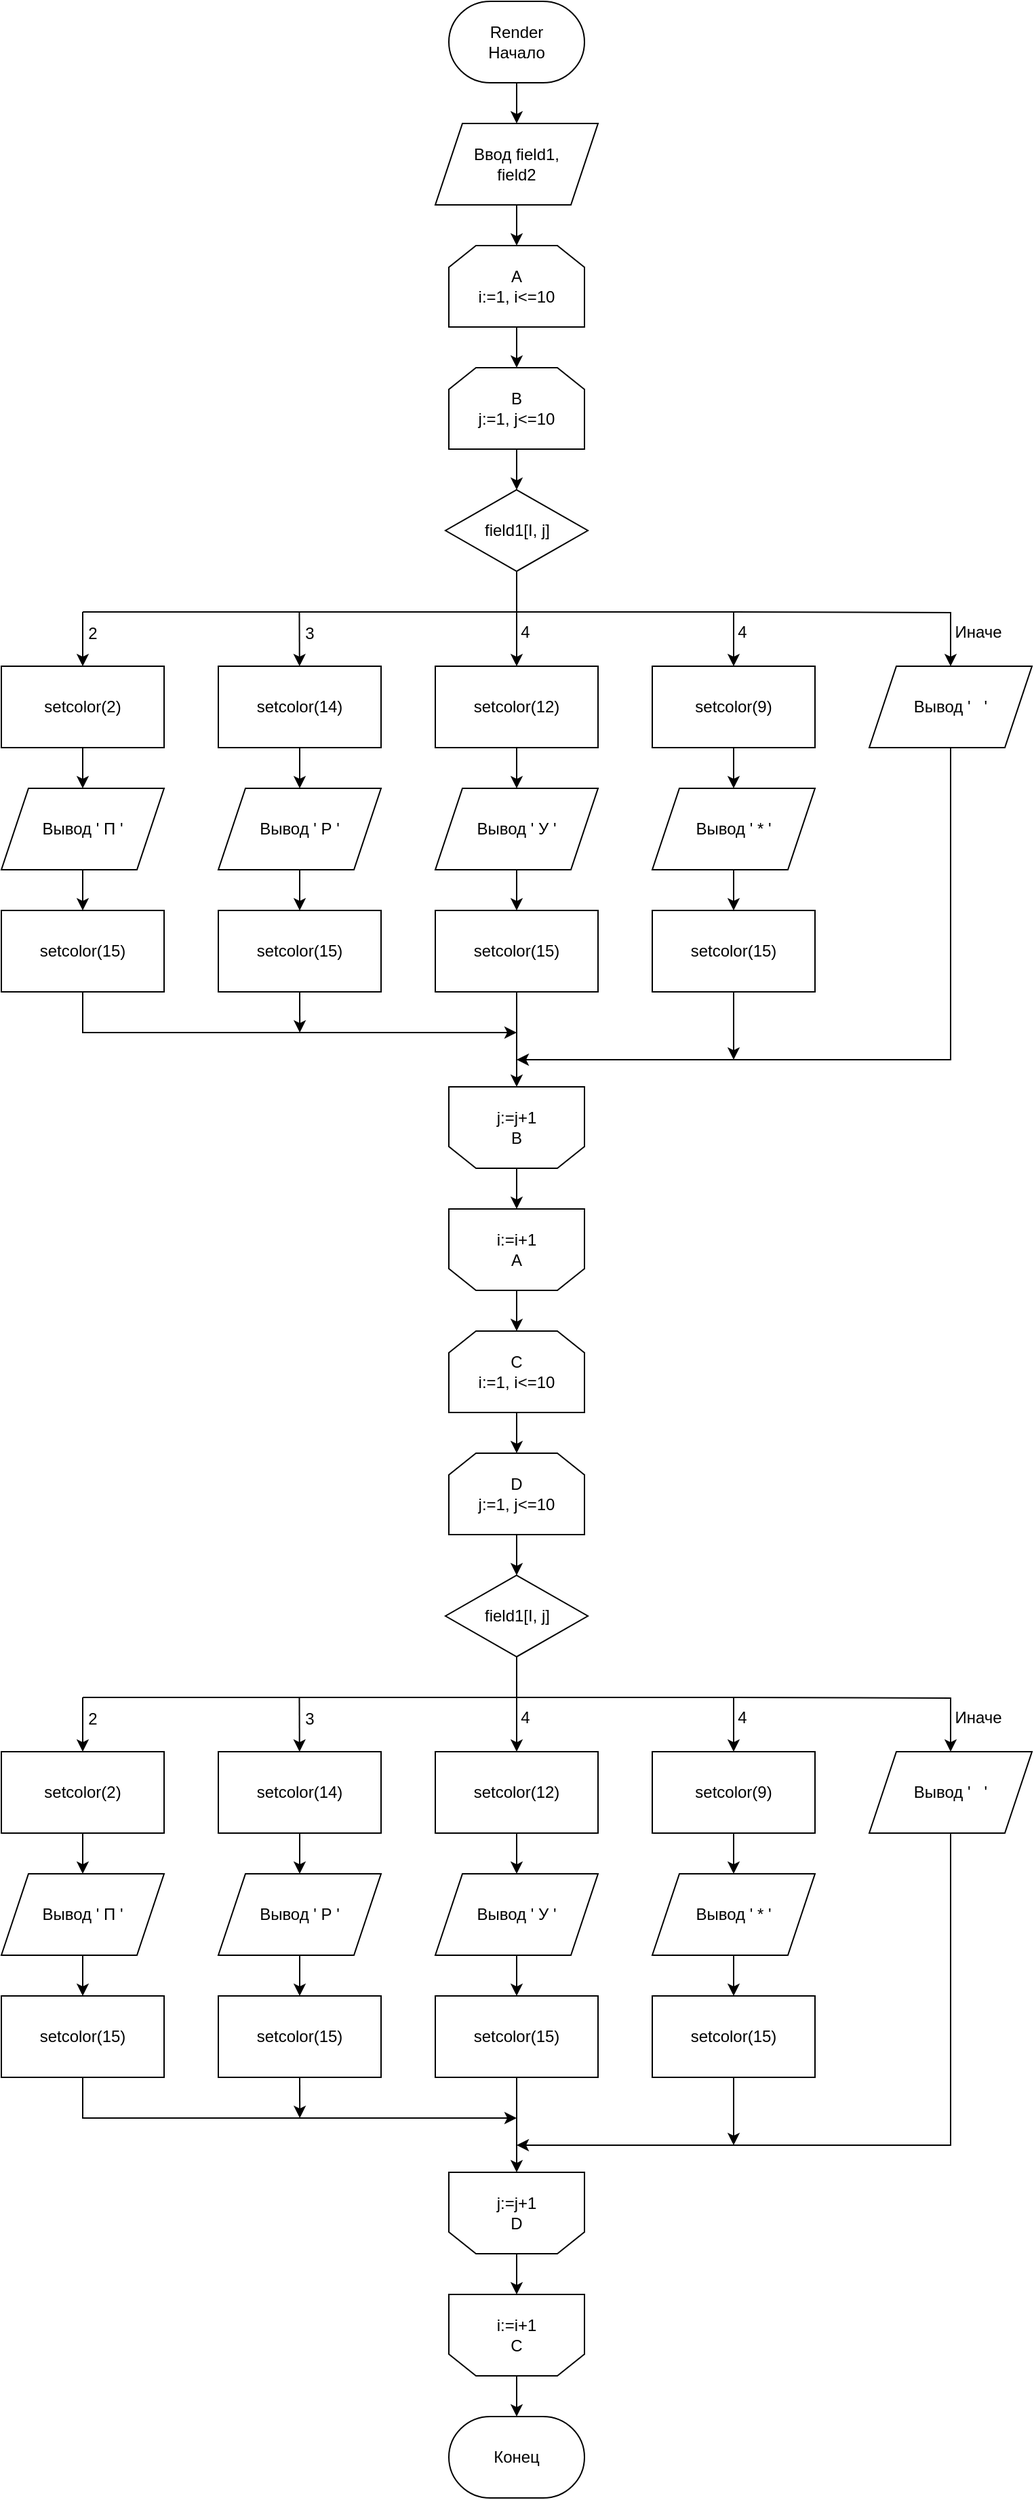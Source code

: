 <mxfile version="20.2.3" type="device"><diagram id="dwxxEaNDXLqbiwQoOP1-" name="Страница 1"><mxGraphModel dx="1913" dy="2364" grid="1" gridSize="10" guides="1" tooltips="1" connect="1" arrows="1" fold="1" page="1" pageScale="1" pageWidth="827" pageHeight="1169" math="0" shadow="0"><root><mxCell id="0"/><mxCell id="1" parent="0"/><mxCell id="Abu3HKm86i8jLZRZq93d-64" value="" style="edgeStyle=orthogonalEdgeStyle;rounded=0;orthogonalLoop=1;jettySize=auto;html=1;" edge="1" parent="1" source="Abu3HKm86i8jLZRZq93d-1" target="Abu3HKm86i8jLZRZq93d-63"><mxGeometry relative="1" as="geometry"/></mxCell><mxCell id="Abu3HKm86i8jLZRZq93d-1" value="Render&lt;br&gt;Начало" style="strokeWidth=1;html=1;shape=mxgraph.flowchart.terminator;whiteSpace=wrap;" vertex="1" parent="1"><mxGeometry x="330" y="-70" width="100" height="60" as="geometry"/></mxCell><mxCell id="Abu3HKm86i8jLZRZq93d-7" value="" style="edgeStyle=orthogonalEdgeStyle;rounded=0;orthogonalLoop=1;jettySize=auto;html=1;" edge="1" parent="1" source="Abu3HKm86i8jLZRZq93d-4" target="Abu3HKm86i8jLZRZq93d-6"><mxGeometry relative="1" as="geometry"/></mxCell><mxCell id="Abu3HKm86i8jLZRZq93d-4" value="A&lt;br&gt;i:=1, i&amp;lt;=10" style="shape=loopLimit;whiteSpace=wrap;html=1;strokeWidth=1;" vertex="1" parent="1"><mxGeometry x="330" y="110" width="100" height="60" as="geometry"/></mxCell><mxCell id="Abu3HKm86i8jLZRZq93d-9" value="" style="edgeStyle=orthogonalEdgeStyle;rounded=0;orthogonalLoop=1;jettySize=auto;html=1;" edge="1" parent="1" source="Abu3HKm86i8jLZRZq93d-6" target="Abu3HKm86i8jLZRZq93d-8"><mxGeometry relative="1" as="geometry"/></mxCell><mxCell id="Abu3HKm86i8jLZRZq93d-6" value="B&lt;br&gt;j:=1, j&amp;lt;=10" style="shape=loopLimit;whiteSpace=wrap;html=1;strokeWidth=1;" vertex="1" parent="1"><mxGeometry x="330" y="200" width="100" height="60" as="geometry"/></mxCell><mxCell id="Abu3HKm86i8jLZRZq93d-8" value="field1[I, j]" style="rhombus;whiteSpace=wrap;html=1;strokeWidth=1;" vertex="1" parent="1"><mxGeometry x="327.5" y="290" width="105" height="60" as="geometry"/></mxCell><mxCell id="Abu3HKm86i8jLZRZq93d-29" value="" style="edgeStyle=orthogonalEdgeStyle;rounded=0;orthogonalLoop=1;jettySize=auto;html=1;" edge="1" parent="1" source="Abu3HKm86i8jLZRZq93d-10" target="Abu3HKm86i8jLZRZq93d-23"><mxGeometry relative="1" as="geometry"/></mxCell><mxCell id="Abu3HKm86i8jLZRZq93d-10" value="setcolor(2)" style="rounded=0;whiteSpace=wrap;html=1;strokeWidth=1;" vertex="1" parent="1"><mxGeometry y="420" width="120" height="60" as="geometry"/></mxCell><mxCell id="Abu3HKm86i8jLZRZq93d-31" value="" style="edgeStyle=orthogonalEdgeStyle;rounded=0;orthogonalLoop=1;jettySize=auto;html=1;" edge="1" parent="1" source="Abu3HKm86i8jLZRZq93d-11" target="Abu3HKm86i8jLZRZq93d-24"><mxGeometry relative="1" as="geometry"/></mxCell><mxCell id="Abu3HKm86i8jLZRZq93d-11" value="setcolor(14)" style="rounded=0;whiteSpace=wrap;html=1;strokeWidth=1;" vertex="1" parent="1"><mxGeometry x="160" y="420" width="120" height="60" as="geometry"/></mxCell><mxCell id="Abu3HKm86i8jLZRZq93d-33" value="" style="edgeStyle=orthogonalEdgeStyle;rounded=0;orthogonalLoop=1;jettySize=auto;html=1;" edge="1" parent="1" source="Abu3HKm86i8jLZRZq93d-12" target="Abu3HKm86i8jLZRZq93d-25"><mxGeometry relative="1" as="geometry"/></mxCell><mxCell id="Abu3HKm86i8jLZRZq93d-12" value="setcolor(12)" style="rounded=0;whiteSpace=wrap;html=1;strokeWidth=1;" vertex="1" parent="1"><mxGeometry x="320" y="420" width="120" height="60" as="geometry"/></mxCell><mxCell id="Abu3HKm86i8jLZRZq93d-14" value="" style="endArrow=none;html=1;rounded=0;" edge="1" parent="1"><mxGeometry width="50" height="50" relative="1" as="geometry"><mxPoint x="60" y="380" as="sourcePoint"/><mxPoint x="540" y="380" as="targetPoint"/></mxGeometry></mxCell><mxCell id="Abu3HKm86i8jLZRZq93d-15" value="" style="endArrow=classic;html=1;rounded=0;entryX=0.5;entryY=0;entryDx=0;entryDy=0;" edge="1" parent="1" target="Abu3HKm86i8jLZRZq93d-10"><mxGeometry width="50" height="50" relative="1" as="geometry"><mxPoint x="60" y="380" as="sourcePoint"/><mxPoint x="80" y="410" as="targetPoint"/></mxGeometry></mxCell><mxCell id="Abu3HKm86i8jLZRZq93d-16" value="" style="endArrow=classic;html=1;rounded=0;" edge="1" parent="1" target="Abu3HKm86i8jLZRZq93d-11"><mxGeometry width="50" height="50" relative="1" as="geometry"><mxPoint x="219.75" y="380" as="sourcePoint"/><mxPoint x="219.75" y="420" as="targetPoint"/></mxGeometry></mxCell><mxCell id="Abu3HKm86i8jLZRZq93d-17" value="" style="endArrow=classic;html=1;rounded=0;entryX=0.5;entryY=0;entryDx=0;entryDy=0;" edge="1" parent="1" target="Abu3HKm86i8jLZRZq93d-12"><mxGeometry width="50" height="50" relative="1" as="geometry"><mxPoint x="380" y="380" as="sourcePoint"/><mxPoint x="390.143" y="420" as="targetPoint"/></mxGeometry></mxCell><mxCell id="Abu3HKm86i8jLZRZq93d-18" value="" style="endArrow=none;html=1;rounded=0;entryX=0.5;entryY=1;entryDx=0;entryDy=0;" edge="1" parent="1" target="Abu3HKm86i8jLZRZq93d-8"><mxGeometry width="50" height="50" relative="1" as="geometry"><mxPoint x="380" y="380" as="sourcePoint"/><mxPoint x="380" y="360" as="targetPoint"/></mxGeometry></mxCell><mxCell id="Abu3HKm86i8jLZRZq93d-20" value="" style="endArrow=classic;html=1;rounded=0;entryX=0.5;entryY=0;entryDx=0;entryDy=0;edgeStyle=orthogonalEdgeStyle;" edge="1" parent="1" target="Abu3HKm86i8jLZRZq93d-22"><mxGeometry width="50" height="50" relative="1" as="geometry"><mxPoint x="539.76" y="380" as="sourcePoint"/><mxPoint x="539.76" y="420" as="targetPoint"/></mxGeometry></mxCell><mxCell id="Abu3HKm86i8jLZRZq93d-45" style="edgeStyle=orthogonalEdgeStyle;rounded=0;orthogonalLoop=1;jettySize=auto;html=1;exitX=0.5;exitY=1;exitDx=0;exitDy=0;" edge="1" parent="1" source="Abu3HKm86i8jLZRZq93d-22"><mxGeometry relative="1" as="geometry"><mxPoint x="380" y="710" as="targetPoint"/><Array as="points"><mxPoint x="700" y="710"/></Array></mxGeometry></mxCell><mxCell id="Abu3HKm86i8jLZRZq93d-22" value="Вывод '&amp;nbsp; &amp;nbsp;'" style="shape=parallelogram;perimeter=parallelogramPerimeter;whiteSpace=wrap;html=1;fixedSize=1;strokeWidth=1;" vertex="1" parent="1"><mxGeometry x="640" y="420" width="120" height="60" as="geometry"/></mxCell><mxCell id="Abu3HKm86i8jLZRZq93d-30" value="" style="edgeStyle=orthogonalEdgeStyle;rounded=0;orthogonalLoop=1;jettySize=auto;html=1;" edge="1" parent="1" source="Abu3HKm86i8jLZRZq93d-23" target="Abu3HKm86i8jLZRZq93d-26"><mxGeometry relative="1" as="geometry"/></mxCell><mxCell id="Abu3HKm86i8jLZRZq93d-23" value="Вывод ' П '" style="shape=parallelogram;perimeter=parallelogramPerimeter;whiteSpace=wrap;html=1;fixedSize=1;strokeWidth=1;" vertex="1" parent="1"><mxGeometry y="510" width="120" height="60" as="geometry"/></mxCell><mxCell id="Abu3HKm86i8jLZRZq93d-32" value="" style="edgeStyle=orthogonalEdgeStyle;rounded=0;orthogonalLoop=1;jettySize=auto;html=1;" edge="1" parent="1" source="Abu3HKm86i8jLZRZq93d-24" target="Abu3HKm86i8jLZRZq93d-27"><mxGeometry relative="1" as="geometry"/></mxCell><mxCell id="Abu3HKm86i8jLZRZq93d-24" value="Вывод ' Р '" style="shape=parallelogram;perimeter=parallelogramPerimeter;whiteSpace=wrap;html=1;fixedSize=1;strokeWidth=1;" vertex="1" parent="1"><mxGeometry x="160" y="510" width="120" height="60" as="geometry"/></mxCell><mxCell id="Abu3HKm86i8jLZRZq93d-34" value="" style="edgeStyle=orthogonalEdgeStyle;rounded=0;orthogonalLoop=1;jettySize=auto;html=1;" edge="1" parent="1" source="Abu3HKm86i8jLZRZq93d-25" target="Abu3HKm86i8jLZRZq93d-28"><mxGeometry relative="1" as="geometry"/></mxCell><mxCell id="Abu3HKm86i8jLZRZq93d-25" value="Вывод ' У '" style="shape=parallelogram;perimeter=parallelogramPerimeter;whiteSpace=wrap;html=1;fixedSize=1;strokeWidth=1;" vertex="1" parent="1"><mxGeometry x="320" y="510" width="120" height="60" as="geometry"/></mxCell><mxCell id="Abu3HKm86i8jLZRZq93d-40" style="edgeStyle=orthogonalEdgeStyle;rounded=0;orthogonalLoop=1;jettySize=auto;html=1;exitX=0.5;exitY=1;exitDx=0;exitDy=0;" edge="1" parent="1" source="Abu3HKm86i8jLZRZq93d-26"><mxGeometry relative="1" as="geometry"><mxPoint x="380" y="690" as="targetPoint"/><Array as="points"><mxPoint x="60" y="690"/></Array></mxGeometry></mxCell><mxCell id="Abu3HKm86i8jLZRZq93d-26" value="setcolor(15)" style="rounded=0;whiteSpace=wrap;html=1;strokeWidth=1;" vertex="1" parent="1"><mxGeometry y="600" width="120" height="60" as="geometry"/></mxCell><mxCell id="Abu3HKm86i8jLZRZq93d-47" style="edgeStyle=orthogonalEdgeStyle;rounded=0;orthogonalLoop=1;jettySize=auto;html=1;exitX=0.5;exitY=1;exitDx=0;exitDy=0;" edge="1" parent="1" source="Abu3HKm86i8jLZRZq93d-27"><mxGeometry relative="1" as="geometry"><mxPoint x="220.085" y="690" as="targetPoint"/></mxGeometry></mxCell><mxCell id="Abu3HKm86i8jLZRZq93d-27" value="setcolor(15)" style="rounded=0;whiteSpace=wrap;html=1;strokeWidth=1;" vertex="1" parent="1"><mxGeometry x="160" y="600" width="120" height="60" as="geometry"/></mxCell><mxCell id="Abu3HKm86i8jLZRZq93d-46" style="edgeStyle=orthogonalEdgeStyle;rounded=0;orthogonalLoop=1;jettySize=auto;html=1;exitX=0.5;exitY=1;exitDx=0;exitDy=0;" edge="1" parent="1" source="Abu3HKm86i8jLZRZq93d-28" target="Abu3HKm86i8jLZRZq93d-39"><mxGeometry relative="1" as="geometry"><mxPoint x="380" y="700" as="targetPoint"/></mxGeometry></mxCell><mxCell id="Abu3HKm86i8jLZRZq93d-28" value="setcolor(15)" style="rounded=0;whiteSpace=wrap;html=1;strokeWidth=1;" vertex="1" parent="1"><mxGeometry x="320" y="600" width="120" height="60" as="geometry"/></mxCell><mxCell id="Abu3HKm86i8jLZRZq93d-35" value="2" style="text;html=1;align=center;verticalAlign=middle;resizable=0;points=[];autosize=1;strokeColor=none;fillColor=none;" vertex="1" parent="1"><mxGeometry x="52" y="381" width="30" height="30" as="geometry"/></mxCell><mxCell id="Abu3HKm86i8jLZRZq93d-36" value="3" style="text;html=1;align=center;verticalAlign=middle;resizable=0;points=[];autosize=1;strokeColor=none;fillColor=none;" vertex="1" parent="1"><mxGeometry x="211.5" y="381" width="30" height="30" as="geometry"/></mxCell><mxCell id="Abu3HKm86i8jLZRZq93d-37" value="4" style="text;html=1;align=center;verticalAlign=middle;resizable=0;points=[];autosize=1;strokeColor=none;fillColor=none;" vertex="1" parent="1"><mxGeometry x="371" y="380" width="30" height="30" as="geometry"/></mxCell><mxCell id="Abu3HKm86i8jLZRZq93d-38" value="Иначе" style="text;html=1;align=center;verticalAlign=middle;resizable=0;points=[];autosize=1;strokeColor=none;fillColor=none;" vertex="1" parent="1"><mxGeometry x="690" y="380" width="60" height="30" as="geometry"/></mxCell><mxCell id="Abu3HKm86i8jLZRZq93d-44" value="" style="edgeStyle=orthogonalEdgeStyle;rounded=0;orthogonalLoop=1;jettySize=auto;html=1;" edge="1" parent="1" source="Abu3HKm86i8jLZRZq93d-39" target="Abu3HKm86i8jLZRZq93d-43"><mxGeometry relative="1" as="geometry"/></mxCell><mxCell id="Abu3HKm86i8jLZRZq93d-39" value="j:=j+1&lt;br&gt;B" style="shape=loopLimit;whiteSpace=wrap;html=1;strokeWidth=1;flipV=1;" vertex="1" parent="1"><mxGeometry x="330" y="730" width="100" height="60" as="geometry"/></mxCell><mxCell id="Abu3HKm86i8jLZRZq93d-112" value="" style="edgeStyle=orthogonalEdgeStyle;rounded=0;orthogonalLoop=1;jettySize=auto;html=1;" edge="1" parent="1" source="Abu3HKm86i8jLZRZq93d-43" target="Abu3HKm86i8jLZRZq93d-67"><mxGeometry relative="1" as="geometry"/></mxCell><mxCell id="Abu3HKm86i8jLZRZq93d-43" value="i:=i+1&lt;br&gt;A" style="shape=loopLimit;whiteSpace=wrap;html=1;strokeWidth=1;flipV=1;" vertex="1" parent="1"><mxGeometry x="330" y="820" width="100" height="60" as="geometry"/></mxCell><mxCell id="Abu3HKm86i8jLZRZq93d-48" value="Конец" style="strokeWidth=1;html=1;shape=mxgraph.flowchart.terminator;whiteSpace=wrap;" vertex="1" parent="1"><mxGeometry x="330" y="1710" width="100" height="60" as="geometry"/></mxCell><mxCell id="Abu3HKm86i8jLZRZq93d-55" value="" style="edgeStyle=orthogonalEdgeStyle;rounded=0;orthogonalLoop=1;jettySize=auto;html=1;" edge="1" source="Abu3HKm86i8jLZRZq93d-56" target="Abu3HKm86i8jLZRZq93d-59" parent="1"><mxGeometry relative="1" as="geometry"/></mxCell><mxCell id="Abu3HKm86i8jLZRZq93d-56" value="setcolor(9)" style="rounded=0;whiteSpace=wrap;html=1;strokeWidth=1;" vertex="1" parent="1"><mxGeometry x="480" y="420" width="120" height="60" as="geometry"/></mxCell><mxCell id="Abu3HKm86i8jLZRZq93d-57" value="" style="endArrow=classic;html=1;rounded=0;entryX=0.5;entryY=0;entryDx=0;entryDy=0;" edge="1" target="Abu3HKm86i8jLZRZq93d-56" parent="1"><mxGeometry width="50" height="50" relative="1" as="geometry"><mxPoint x="540" y="380" as="sourcePoint"/><mxPoint x="550.143" y="420" as="targetPoint"/></mxGeometry></mxCell><mxCell id="Abu3HKm86i8jLZRZq93d-58" value="" style="edgeStyle=orthogonalEdgeStyle;rounded=0;orthogonalLoop=1;jettySize=auto;html=1;" edge="1" source="Abu3HKm86i8jLZRZq93d-59" target="Abu3HKm86i8jLZRZq93d-60" parent="1"><mxGeometry relative="1" as="geometry"/></mxCell><mxCell id="Abu3HKm86i8jLZRZq93d-59" value="Вывод ' * '" style="shape=parallelogram;perimeter=parallelogramPerimeter;whiteSpace=wrap;html=1;fixedSize=1;strokeWidth=1;" vertex="1" parent="1"><mxGeometry x="480" y="510" width="120" height="60" as="geometry"/></mxCell><mxCell id="Abu3HKm86i8jLZRZq93d-62" style="edgeStyle=orthogonalEdgeStyle;rounded=0;orthogonalLoop=1;jettySize=auto;html=1;exitX=0.5;exitY=1;exitDx=0;exitDy=0;" edge="1" parent="1" source="Abu3HKm86i8jLZRZq93d-60"><mxGeometry relative="1" as="geometry"><mxPoint x="540" y="710" as="targetPoint"/></mxGeometry></mxCell><mxCell id="Abu3HKm86i8jLZRZq93d-60" value="setcolor(15)" style="rounded=0;whiteSpace=wrap;html=1;strokeWidth=1;" vertex="1" parent="1"><mxGeometry x="480" y="600" width="120" height="60" as="geometry"/></mxCell><mxCell id="Abu3HKm86i8jLZRZq93d-61" value="4" style="text;html=1;align=center;verticalAlign=middle;resizable=0;points=[];autosize=1;strokeColor=none;fillColor=none;" vertex="1" parent="1"><mxGeometry x="531" y="380" width="30" height="30" as="geometry"/></mxCell><mxCell id="Abu3HKm86i8jLZRZq93d-65" value="" style="edgeStyle=orthogonalEdgeStyle;rounded=0;orthogonalLoop=1;jettySize=auto;html=1;" edge="1" parent="1" source="Abu3HKm86i8jLZRZq93d-63" target="Abu3HKm86i8jLZRZq93d-4"><mxGeometry relative="1" as="geometry"/></mxCell><mxCell id="Abu3HKm86i8jLZRZq93d-63" value="Ввод&amp;nbsp;field1, &lt;br&gt;field2" style="shape=parallelogram;perimeter=parallelogramPerimeter;whiteSpace=wrap;html=1;fixedSize=1;strokeWidth=1;" vertex="1" parent="1"><mxGeometry x="320" y="20" width="120" height="60" as="geometry"/></mxCell><mxCell id="Abu3HKm86i8jLZRZq93d-66" value="" style="edgeStyle=orthogonalEdgeStyle;rounded=0;orthogonalLoop=1;jettySize=auto;html=1;" edge="1" source="Abu3HKm86i8jLZRZq93d-67" target="Abu3HKm86i8jLZRZq93d-69" parent="1"><mxGeometry relative="1" as="geometry"/></mxCell><mxCell id="Abu3HKm86i8jLZRZq93d-67" value="C&lt;br&gt;i:=1, i&amp;lt;=10" style="shape=loopLimit;whiteSpace=wrap;html=1;strokeWidth=1;" vertex="1" parent="1"><mxGeometry x="330" y="910" width="100" height="60" as="geometry"/></mxCell><mxCell id="Abu3HKm86i8jLZRZq93d-68" value="" style="edgeStyle=orthogonalEdgeStyle;rounded=0;orthogonalLoop=1;jettySize=auto;html=1;" edge="1" source="Abu3HKm86i8jLZRZq93d-69" target="Abu3HKm86i8jLZRZq93d-70" parent="1"><mxGeometry relative="1" as="geometry"/></mxCell><mxCell id="Abu3HKm86i8jLZRZq93d-69" value="D&lt;br&gt;j:=1, j&amp;lt;=10" style="shape=loopLimit;whiteSpace=wrap;html=1;strokeWidth=1;" vertex="1" parent="1"><mxGeometry x="330" y="1000" width="100" height="60" as="geometry"/></mxCell><mxCell id="Abu3HKm86i8jLZRZq93d-70" value="field1[I, j]" style="rhombus;whiteSpace=wrap;html=1;strokeWidth=1;" vertex="1" parent="1"><mxGeometry x="327.5" y="1090" width="105" height="60" as="geometry"/></mxCell><mxCell id="Abu3HKm86i8jLZRZq93d-71" value="" style="edgeStyle=orthogonalEdgeStyle;rounded=0;orthogonalLoop=1;jettySize=auto;html=1;" edge="1" source="Abu3HKm86i8jLZRZq93d-72" target="Abu3HKm86i8jLZRZq93d-86" parent="1"><mxGeometry relative="1" as="geometry"/></mxCell><mxCell id="Abu3HKm86i8jLZRZq93d-72" value="setcolor(2)" style="rounded=0;whiteSpace=wrap;html=1;strokeWidth=1;" vertex="1" parent="1"><mxGeometry y="1220" width="120" height="60" as="geometry"/></mxCell><mxCell id="Abu3HKm86i8jLZRZq93d-73" value="" style="edgeStyle=orthogonalEdgeStyle;rounded=0;orthogonalLoop=1;jettySize=auto;html=1;" edge="1" source="Abu3HKm86i8jLZRZq93d-74" target="Abu3HKm86i8jLZRZq93d-88" parent="1"><mxGeometry relative="1" as="geometry"/></mxCell><mxCell id="Abu3HKm86i8jLZRZq93d-74" value="setcolor(14)" style="rounded=0;whiteSpace=wrap;html=1;strokeWidth=1;" vertex="1" parent="1"><mxGeometry x="160" y="1220" width="120" height="60" as="geometry"/></mxCell><mxCell id="Abu3HKm86i8jLZRZq93d-75" value="" style="edgeStyle=orthogonalEdgeStyle;rounded=0;orthogonalLoop=1;jettySize=auto;html=1;" edge="1" source="Abu3HKm86i8jLZRZq93d-76" target="Abu3HKm86i8jLZRZq93d-90" parent="1"><mxGeometry relative="1" as="geometry"/></mxCell><mxCell id="Abu3HKm86i8jLZRZq93d-76" value="setcolor(12)" style="rounded=0;whiteSpace=wrap;html=1;strokeWidth=1;" vertex="1" parent="1"><mxGeometry x="320" y="1220" width="120" height="60" as="geometry"/></mxCell><mxCell id="Abu3HKm86i8jLZRZq93d-77" value="" style="endArrow=none;html=1;rounded=0;" edge="1" parent="1"><mxGeometry width="50" height="50" relative="1" as="geometry"><mxPoint x="60" y="1180.0" as="sourcePoint"/><mxPoint x="540" y="1180.0" as="targetPoint"/></mxGeometry></mxCell><mxCell id="Abu3HKm86i8jLZRZq93d-78" value="" style="endArrow=classic;html=1;rounded=0;entryX=0.5;entryY=0;entryDx=0;entryDy=0;" edge="1" target="Abu3HKm86i8jLZRZq93d-72" parent="1"><mxGeometry width="50" height="50" relative="1" as="geometry"><mxPoint x="60" y="1180.0" as="sourcePoint"/><mxPoint x="80" y="1210" as="targetPoint"/></mxGeometry></mxCell><mxCell id="Abu3HKm86i8jLZRZq93d-79" value="" style="endArrow=classic;html=1;rounded=0;" edge="1" target="Abu3HKm86i8jLZRZq93d-74" parent="1"><mxGeometry width="50" height="50" relative="1" as="geometry"><mxPoint x="219.75" y="1180.0" as="sourcePoint"/><mxPoint x="219.75" y="1220" as="targetPoint"/></mxGeometry></mxCell><mxCell id="Abu3HKm86i8jLZRZq93d-80" value="" style="endArrow=classic;html=1;rounded=0;entryX=0.5;entryY=0;entryDx=0;entryDy=0;" edge="1" target="Abu3HKm86i8jLZRZq93d-76" parent="1"><mxGeometry width="50" height="50" relative="1" as="geometry"><mxPoint x="380" y="1180.0" as="sourcePoint"/><mxPoint x="390.143" y="1220" as="targetPoint"/></mxGeometry></mxCell><mxCell id="Abu3HKm86i8jLZRZq93d-81" value="" style="endArrow=none;html=1;rounded=0;entryX=0.5;entryY=1;entryDx=0;entryDy=0;" edge="1" target="Abu3HKm86i8jLZRZq93d-70" parent="1"><mxGeometry width="50" height="50" relative="1" as="geometry"><mxPoint x="380" y="1180.0" as="sourcePoint"/><mxPoint x="380" y="1160" as="targetPoint"/></mxGeometry></mxCell><mxCell id="Abu3HKm86i8jLZRZq93d-82" value="" style="endArrow=classic;html=1;rounded=0;entryX=0.5;entryY=0;entryDx=0;entryDy=0;edgeStyle=orthogonalEdgeStyle;" edge="1" target="Abu3HKm86i8jLZRZq93d-84" parent="1"><mxGeometry width="50" height="50" relative="1" as="geometry"><mxPoint x="539.76" y="1180.0" as="sourcePoint"/><mxPoint x="539.76" y="1220" as="targetPoint"/></mxGeometry></mxCell><mxCell id="Abu3HKm86i8jLZRZq93d-83" style="edgeStyle=orthogonalEdgeStyle;rounded=0;orthogonalLoop=1;jettySize=auto;html=1;exitX=0.5;exitY=1;exitDx=0;exitDy=0;" edge="1" source="Abu3HKm86i8jLZRZq93d-84" parent="1"><mxGeometry relative="1" as="geometry"><mxPoint x="380" y="1510.0" as="targetPoint"/><Array as="points"><mxPoint x="700" y="1510"/></Array></mxGeometry></mxCell><mxCell id="Abu3HKm86i8jLZRZq93d-84" value="Вывод '&amp;nbsp; &amp;nbsp;'" style="shape=parallelogram;perimeter=parallelogramPerimeter;whiteSpace=wrap;html=1;fixedSize=1;strokeWidth=1;" vertex="1" parent="1"><mxGeometry x="640" y="1220" width="120" height="60" as="geometry"/></mxCell><mxCell id="Abu3HKm86i8jLZRZq93d-85" value="" style="edgeStyle=orthogonalEdgeStyle;rounded=0;orthogonalLoop=1;jettySize=auto;html=1;" edge="1" source="Abu3HKm86i8jLZRZq93d-86" target="Abu3HKm86i8jLZRZq93d-92" parent="1"><mxGeometry relative="1" as="geometry"/></mxCell><mxCell id="Abu3HKm86i8jLZRZq93d-86" value="Вывод ' П '" style="shape=parallelogram;perimeter=parallelogramPerimeter;whiteSpace=wrap;html=1;fixedSize=1;strokeWidth=1;" vertex="1" parent="1"><mxGeometry y="1310" width="120" height="60" as="geometry"/></mxCell><mxCell id="Abu3HKm86i8jLZRZq93d-87" value="" style="edgeStyle=orthogonalEdgeStyle;rounded=0;orthogonalLoop=1;jettySize=auto;html=1;" edge="1" source="Abu3HKm86i8jLZRZq93d-88" target="Abu3HKm86i8jLZRZq93d-94" parent="1"><mxGeometry relative="1" as="geometry"/></mxCell><mxCell id="Abu3HKm86i8jLZRZq93d-88" value="Вывод ' Р '" style="shape=parallelogram;perimeter=parallelogramPerimeter;whiteSpace=wrap;html=1;fixedSize=1;strokeWidth=1;" vertex="1" parent="1"><mxGeometry x="160" y="1310" width="120" height="60" as="geometry"/></mxCell><mxCell id="Abu3HKm86i8jLZRZq93d-89" value="" style="edgeStyle=orthogonalEdgeStyle;rounded=0;orthogonalLoop=1;jettySize=auto;html=1;" edge="1" source="Abu3HKm86i8jLZRZq93d-90" target="Abu3HKm86i8jLZRZq93d-96" parent="1"><mxGeometry relative="1" as="geometry"/></mxCell><mxCell id="Abu3HKm86i8jLZRZq93d-90" value="Вывод ' У '" style="shape=parallelogram;perimeter=parallelogramPerimeter;whiteSpace=wrap;html=1;fixedSize=1;strokeWidth=1;" vertex="1" parent="1"><mxGeometry x="320" y="1310" width="120" height="60" as="geometry"/></mxCell><mxCell id="Abu3HKm86i8jLZRZq93d-91" style="edgeStyle=orthogonalEdgeStyle;rounded=0;orthogonalLoop=1;jettySize=auto;html=1;exitX=0.5;exitY=1;exitDx=0;exitDy=0;" edge="1" source="Abu3HKm86i8jLZRZq93d-92" parent="1"><mxGeometry relative="1" as="geometry"><mxPoint x="380" y="1490.0" as="targetPoint"/><Array as="points"><mxPoint x="60" y="1490"/></Array></mxGeometry></mxCell><mxCell id="Abu3HKm86i8jLZRZq93d-92" value="setcolor(15)" style="rounded=0;whiteSpace=wrap;html=1;strokeWidth=1;" vertex="1" parent="1"><mxGeometry y="1400" width="120" height="60" as="geometry"/></mxCell><mxCell id="Abu3HKm86i8jLZRZq93d-93" style="edgeStyle=orthogonalEdgeStyle;rounded=0;orthogonalLoop=1;jettySize=auto;html=1;exitX=0.5;exitY=1;exitDx=0;exitDy=0;" edge="1" source="Abu3HKm86i8jLZRZq93d-94" parent="1"><mxGeometry relative="1" as="geometry"><mxPoint x="220.085" y="1490.0" as="targetPoint"/></mxGeometry></mxCell><mxCell id="Abu3HKm86i8jLZRZq93d-94" value="setcolor(15)" style="rounded=0;whiteSpace=wrap;html=1;strokeWidth=1;" vertex="1" parent="1"><mxGeometry x="160" y="1400" width="120" height="60" as="geometry"/></mxCell><mxCell id="Abu3HKm86i8jLZRZq93d-95" style="edgeStyle=orthogonalEdgeStyle;rounded=0;orthogonalLoop=1;jettySize=auto;html=1;exitX=0.5;exitY=1;exitDx=0;exitDy=0;" edge="1" source="Abu3HKm86i8jLZRZq93d-96" target="Abu3HKm86i8jLZRZq93d-102" parent="1"><mxGeometry relative="1" as="geometry"><mxPoint x="380" y="1500" as="targetPoint"/></mxGeometry></mxCell><mxCell id="Abu3HKm86i8jLZRZq93d-96" value="setcolor(15)" style="rounded=0;whiteSpace=wrap;html=1;strokeWidth=1;" vertex="1" parent="1"><mxGeometry x="320" y="1400" width="120" height="60" as="geometry"/></mxCell><mxCell id="Abu3HKm86i8jLZRZq93d-97" value="2" style="text;html=1;align=center;verticalAlign=middle;resizable=0;points=[];autosize=1;strokeColor=none;fillColor=none;" vertex="1" parent="1"><mxGeometry x="52" y="1181" width="30" height="30" as="geometry"/></mxCell><mxCell id="Abu3HKm86i8jLZRZq93d-98" value="3" style="text;html=1;align=center;verticalAlign=middle;resizable=0;points=[];autosize=1;strokeColor=none;fillColor=none;" vertex="1" parent="1"><mxGeometry x="211.5" y="1181" width="30" height="30" as="geometry"/></mxCell><mxCell id="Abu3HKm86i8jLZRZq93d-99" value="4" style="text;html=1;align=center;verticalAlign=middle;resizable=0;points=[];autosize=1;strokeColor=none;fillColor=none;" vertex="1" parent="1"><mxGeometry x="371" y="1180" width="30" height="30" as="geometry"/></mxCell><mxCell id="Abu3HKm86i8jLZRZq93d-100" value="Иначе" style="text;html=1;align=center;verticalAlign=middle;resizable=0;points=[];autosize=1;strokeColor=none;fillColor=none;" vertex="1" parent="1"><mxGeometry x="690" y="1180" width="60" height="30" as="geometry"/></mxCell><mxCell id="Abu3HKm86i8jLZRZq93d-101" value="" style="edgeStyle=orthogonalEdgeStyle;rounded=0;orthogonalLoop=1;jettySize=auto;html=1;" edge="1" source="Abu3HKm86i8jLZRZq93d-102" target="Abu3HKm86i8jLZRZq93d-103" parent="1"><mxGeometry relative="1" as="geometry"/></mxCell><mxCell id="Abu3HKm86i8jLZRZq93d-102" value="j:=j+1&lt;br&gt;D" style="shape=loopLimit;whiteSpace=wrap;html=1;strokeWidth=1;flipV=1;" vertex="1" parent="1"><mxGeometry x="330" y="1530" width="100" height="60" as="geometry"/></mxCell><mxCell id="Abu3HKm86i8jLZRZq93d-113" value="" style="edgeStyle=orthogonalEdgeStyle;rounded=0;orthogonalLoop=1;jettySize=auto;html=1;" edge="1" parent="1" source="Abu3HKm86i8jLZRZq93d-103" target="Abu3HKm86i8jLZRZq93d-48"><mxGeometry relative="1" as="geometry"/></mxCell><mxCell id="Abu3HKm86i8jLZRZq93d-103" value="i:=i+1&lt;br&gt;C" style="shape=loopLimit;whiteSpace=wrap;html=1;strokeWidth=1;flipV=1;" vertex="1" parent="1"><mxGeometry x="330" y="1620" width="100" height="60" as="geometry"/></mxCell><mxCell id="Abu3HKm86i8jLZRZq93d-104" value="" style="edgeStyle=orthogonalEdgeStyle;rounded=0;orthogonalLoop=1;jettySize=auto;html=1;" edge="1" source="Abu3HKm86i8jLZRZq93d-105" target="Abu3HKm86i8jLZRZq93d-108" parent="1"><mxGeometry relative="1" as="geometry"/></mxCell><mxCell id="Abu3HKm86i8jLZRZq93d-105" value="setcolor(9)" style="rounded=0;whiteSpace=wrap;html=1;strokeWidth=1;" vertex="1" parent="1"><mxGeometry x="480" y="1220" width="120" height="60" as="geometry"/></mxCell><mxCell id="Abu3HKm86i8jLZRZq93d-106" value="" style="endArrow=classic;html=1;rounded=0;entryX=0.5;entryY=0;entryDx=0;entryDy=0;" edge="1" target="Abu3HKm86i8jLZRZq93d-105" parent="1"><mxGeometry width="50" height="50" relative="1" as="geometry"><mxPoint x="540" y="1180.0" as="sourcePoint"/><mxPoint x="550.143" y="1220" as="targetPoint"/></mxGeometry></mxCell><mxCell id="Abu3HKm86i8jLZRZq93d-107" value="" style="edgeStyle=orthogonalEdgeStyle;rounded=0;orthogonalLoop=1;jettySize=auto;html=1;" edge="1" source="Abu3HKm86i8jLZRZq93d-108" target="Abu3HKm86i8jLZRZq93d-110" parent="1"><mxGeometry relative="1" as="geometry"/></mxCell><mxCell id="Abu3HKm86i8jLZRZq93d-108" value="Вывод ' * '" style="shape=parallelogram;perimeter=parallelogramPerimeter;whiteSpace=wrap;html=1;fixedSize=1;strokeWidth=1;" vertex="1" parent="1"><mxGeometry x="480" y="1310" width="120" height="60" as="geometry"/></mxCell><mxCell id="Abu3HKm86i8jLZRZq93d-109" style="edgeStyle=orthogonalEdgeStyle;rounded=0;orthogonalLoop=1;jettySize=auto;html=1;exitX=0.5;exitY=1;exitDx=0;exitDy=0;" edge="1" source="Abu3HKm86i8jLZRZq93d-110" parent="1"><mxGeometry relative="1" as="geometry"><mxPoint x="540" y="1510.0" as="targetPoint"/></mxGeometry></mxCell><mxCell id="Abu3HKm86i8jLZRZq93d-110" value="setcolor(15)" style="rounded=0;whiteSpace=wrap;html=1;strokeWidth=1;" vertex="1" parent="1"><mxGeometry x="480" y="1400" width="120" height="60" as="geometry"/></mxCell><mxCell id="Abu3HKm86i8jLZRZq93d-111" value="4" style="text;html=1;align=center;verticalAlign=middle;resizable=0;points=[];autosize=1;strokeColor=none;fillColor=none;" vertex="1" parent="1"><mxGeometry x="531" y="1180" width="30" height="30" as="geometry"/></mxCell></root></mxGraphModel></diagram></mxfile>